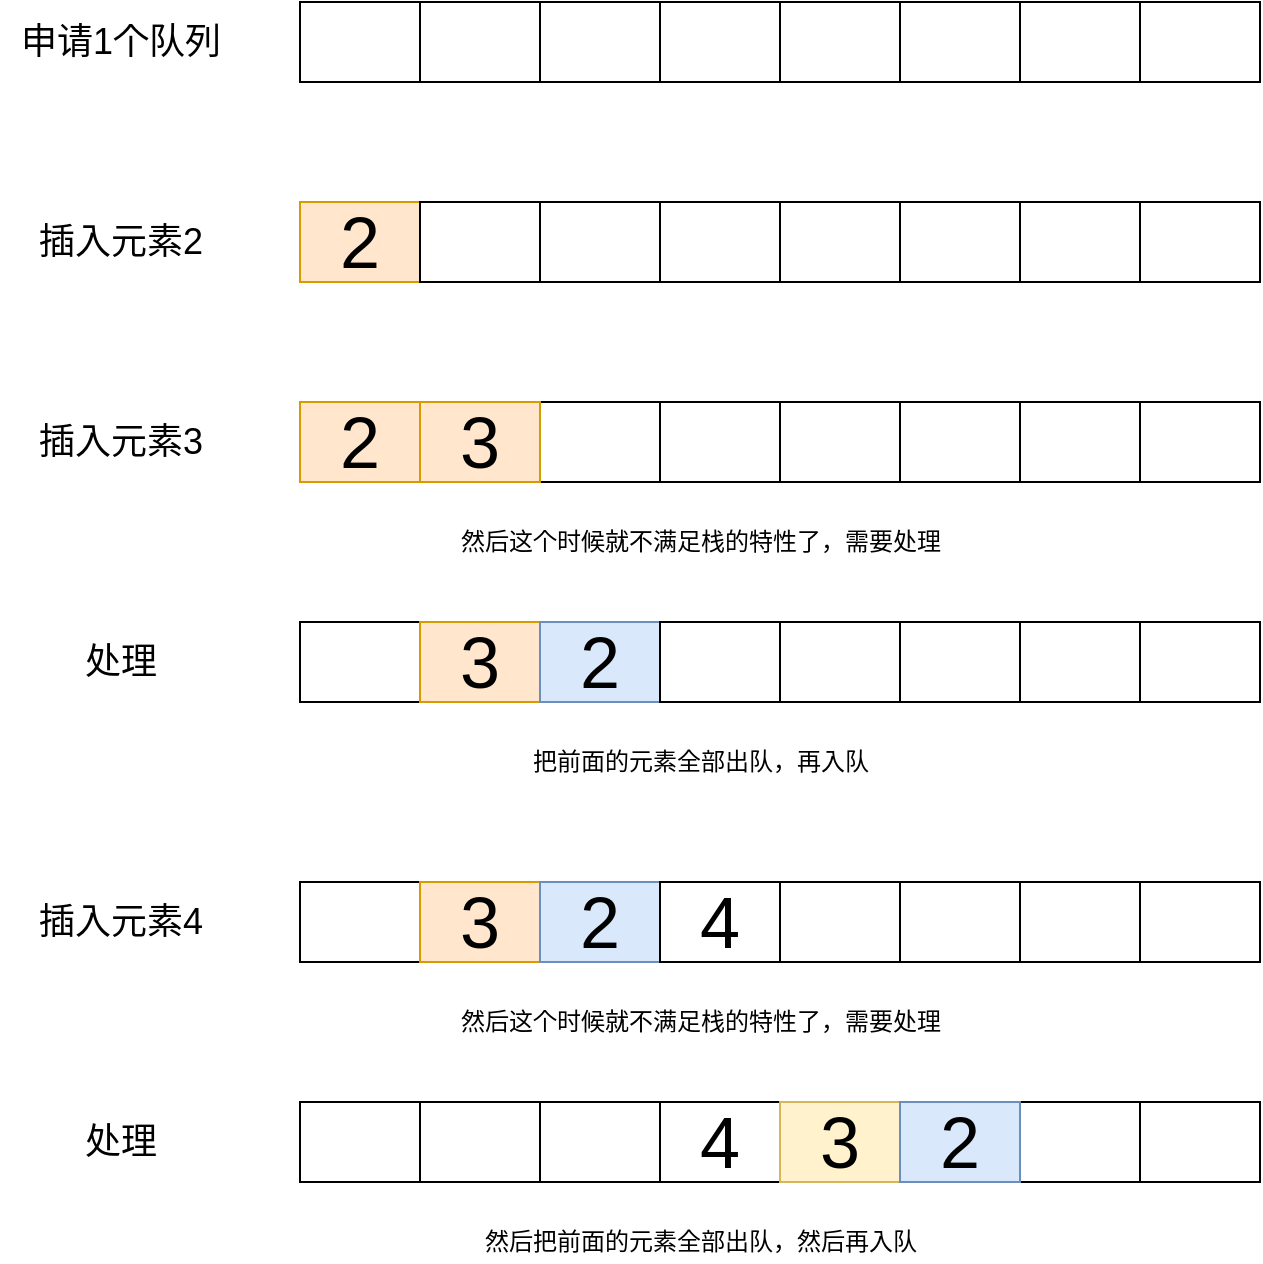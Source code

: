 <mxfile version="12.3.2" type="device" pages="1"><diagram id="ZFw4jlYnPG7rx_UjMfm_" name="4.用队列实现栈"><mxGraphModel dx="1550" dy="895" grid="1" gridSize="10" guides="1" tooltips="1" connect="1" arrows="1" fold="1" page="1" pageScale="1" pageWidth="827" pageHeight="1169" math="0" shadow="0"><root><mxCell id="0"/><mxCell id="1" parent="0"/><mxCell id="akFep9AByp6dZc1X1jqk-2" value="&lt;font style=&quot;font-size: 18px&quot;&gt;申请1个队列&lt;/font&gt;" style="text;html=1;align=center;verticalAlign=middle;resizable=0;points=[];;autosize=1;" vertex="1" parent="1"><mxGeometry x="10" y="150" width="120" height="20" as="geometry"/></mxCell><mxCell id="akFep9AByp6dZc1X1jqk-15" value="" style="group" vertex="1" connectable="0" parent="1"><mxGeometry x="160" y="140" width="480" height="40" as="geometry"/></mxCell><mxCell id="akFep9AByp6dZc1X1jqk-5" value="" style="group" vertex="1" connectable="0" parent="akFep9AByp6dZc1X1jqk-15"><mxGeometry width="120" height="40" as="geometry"/></mxCell><mxCell id="akFep9AByp6dZc1X1jqk-1" value="" style="rounded=0;whiteSpace=wrap;html=1;" vertex="1" parent="akFep9AByp6dZc1X1jqk-5"><mxGeometry width="60" height="40" as="geometry"/></mxCell><mxCell id="akFep9AByp6dZc1X1jqk-3" value="" style="rounded=0;whiteSpace=wrap;html=1;" vertex="1" parent="akFep9AByp6dZc1X1jqk-5"><mxGeometry x="60" width="60" height="40" as="geometry"/></mxCell><mxCell id="akFep9AByp6dZc1X1jqk-6" value="" style="group" vertex="1" connectable="0" parent="akFep9AByp6dZc1X1jqk-15"><mxGeometry x="120" width="120" height="40" as="geometry"/></mxCell><mxCell id="akFep9AByp6dZc1X1jqk-7" value="" style="rounded=0;whiteSpace=wrap;html=1;" vertex="1" parent="akFep9AByp6dZc1X1jqk-6"><mxGeometry width="60" height="40" as="geometry"/></mxCell><mxCell id="akFep9AByp6dZc1X1jqk-8" value="" style="rounded=0;whiteSpace=wrap;html=1;" vertex="1" parent="akFep9AByp6dZc1X1jqk-6"><mxGeometry x="60" width="60" height="40" as="geometry"/></mxCell><mxCell id="akFep9AByp6dZc1X1jqk-9" value="" style="group" vertex="1" connectable="0" parent="akFep9AByp6dZc1X1jqk-15"><mxGeometry x="240" width="120" height="40" as="geometry"/></mxCell><mxCell id="akFep9AByp6dZc1X1jqk-10" value="" style="rounded=0;whiteSpace=wrap;html=1;" vertex="1" parent="akFep9AByp6dZc1X1jqk-9"><mxGeometry width="60" height="40" as="geometry"/></mxCell><mxCell id="akFep9AByp6dZc1X1jqk-11" value="" style="rounded=0;whiteSpace=wrap;html=1;" vertex="1" parent="akFep9AByp6dZc1X1jqk-9"><mxGeometry x="60" width="60" height="40" as="geometry"/></mxCell><mxCell id="akFep9AByp6dZc1X1jqk-12" value="" style="group" vertex="1" connectable="0" parent="akFep9AByp6dZc1X1jqk-15"><mxGeometry x="360" width="120" height="40" as="geometry"/></mxCell><mxCell id="akFep9AByp6dZc1X1jqk-13" value="" style="rounded=0;whiteSpace=wrap;html=1;" vertex="1" parent="akFep9AByp6dZc1X1jqk-12"><mxGeometry width="60" height="40" as="geometry"/></mxCell><mxCell id="akFep9AByp6dZc1X1jqk-14" value="" style="rounded=0;whiteSpace=wrap;html=1;" vertex="1" parent="akFep9AByp6dZc1X1jqk-12"><mxGeometry x="60" width="60" height="40" as="geometry"/></mxCell><mxCell id="akFep9AByp6dZc1X1jqk-16" value="&lt;font style=&quot;font-size: 18px&quot;&gt;插入元素2&lt;/font&gt;" style="text;html=1;align=center;verticalAlign=middle;resizable=0;points=[];;autosize=1;" vertex="1" parent="1"><mxGeometry x="20" y="250" width="100" height="20" as="geometry"/></mxCell><mxCell id="akFep9AByp6dZc1X1jqk-17" value="" style="group;fillColor=#ffe6cc;strokeColor=#d79b00;" vertex="1" connectable="0" parent="1"><mxGeometry x="160" y="240" width="480" height="40" as="geometry"/></mxCell><mxCell id="akFep9AByp6dZc1X1jqk-18" value="" style="group;fillColor=#ffe6cc;strokeColor=#d79b00;" vertex="1" connectable="0" parent="1"><mxGeometry x="160" y="240" width="120" height="40" as="geometry"/></mxCell><mxCell id="akFep9AByp6dZc1X1jqk-21" value="" style="group" vertex="1" connectable="0" parent="1"><mxGeometry x="280" y="240" width="120" height="40" as="geometry"/></mxCell><mxCell id="akFep9AByp6dZc1X1jqk-22" value="" style="rounded=0;whiteSpace=wrap;html=1;" vertex="1" parent="akFep9AByp6dZc1X1jqk-21"><mxGeometry width="60" height="40" as="geometry"/></mxCell><mxCell id="akFep9AByp6dZc1X1jqk-23" value="" style="rounded=0;whiteSpace=wrap;html=1;" vertex="1" parent="akFep9AByp6dZc1X1jqk-21"><mxGeometry x="60" width="60" height="40" as="geometry"/></mxCell><mxCell id="akFep9AByp6dZc1X1jqk-24" value="" style="group" vertex="1" connectable="0" parent="1"><mxGeometry x="400" y="240" width="120" height="40" as="geometry"/></mxCell><mxCell id="akFep9AByp6dZc1X1jqk-25" value="" style="rounded=0;whiteSpace=wrap;html=1;" vertex="1" parent="akFep9AByp6dZc1X1jqk-24"><mxGeometry width="60" height="40" as="geometry"/></mxCell><mxCell id="akFep9AByp6dZc1X1jqk-26" value="" style="rounded=0;whiteSpace=wrap;html=1;" vertex="1" parent="akFep9AByp6dZc1X1jqk-24"><mxGeometry x="60" width="60" height="40" as="geometry"/></mxCell><mxCell id="akFep9AByp6dZc1X1jqk-27" value="" style="group" vertex="1" connectable="0" parent="1"><mxGeometry x="520" y="240" width="120" height="40" as="geometry"/></mxCell><mxCell id="akFep9AByp6dZc1X1jqk-28" value="" style="rounded=0;whiteSpace=wrap;html=1;" vertex="1" parent="akFep9AByp6dZc1X1jqk-27"><mxGeometry width="60" height="40" as="geometry"/></mxCell><mxCell id="akFep9AByp6dZc1X1jqk-29" value="" style="rounded=0;whiteSpace=wrap;html=1;" vertex="1" parent="akFep9AByp6dZc1X1jqk-27"><mxGeometry x="60" width="60" height="40" as="geometry"/></mxCell><mxCell id="akFep9AByp6dZc1X1jqk-19" value="&lt;font style=&quot;font-size: 36px&quot;&gt;2&lt;/font&gt;" style="rounded=0;whiteSpace=wrap;html=1;fillColor=#ffe6cc;strokeColor=#d79b00;" vertex="1" parent="1"><mxGeometry x="160" y="240" width="60" height="40" as="geometry"/></mxCell><mxCell id="akFep9AByp6dZc1X1jqk-20" value="" style="rounded=0;whiteSpace=wrap;html=1;" vertex="1" parent="1"><mxGeometry x="220" y="240" width="60" height="40" as="geometry"/></mxCell><mxCell id="akFep9AByp6dZc1X1jqk-30" value="&lt;font style=&quot;font-size: 18px&quot;&gt;插入元素3&lt;/font&gt;" style="text;html=1;align=center;verticalAlign=middle;resizable=0;points=[];;autosize=1;" vertex="1" parent="1"><mxGeometry x="20" y="350" width="100" height="20" as="geometry"/></mxCell><mxCell id="akFep9AByp6dZc1X1jqk-31" value="" style="group;fillColor=#ffe6cc;strokeColor=#d79b00;" vertex="1" connectable="0" parent="1"><mxGeometry x="160" y="340" width="480" height="40" as="geometry"/></mxCell><mxCell id="akFep9AByp6dZc1X1jqk-32" value="" style="group;fillColor=#ffe6cc;strokeColor=#d79b00;" vertex="1" connectable="0" parent="1"><mxGeometry x="160" y="340" width="120" height="40" as="geometry"/></mxCell><mxCell id="akFep9AByp6dZc1X1jqk-33" value="" style="group" vertex="1" connectable="0" parent="1"><mxGeometry x="280" y="340" width="120" height="40" as="geometry"/></mxCell><mxCell id="akFep9AByp6dZc1X1jqk-34" value="" style="rounded=0;whiteSpace=wrap;html=1;" vertex="1" parent="akFep9AByp6dZc1X1jqk-33"><mxGeometry width="60" height="40" as="geometry"/></mxCell><mxCell id="akFep9AByp6dZc1X1jqk-35" value="" style="rounded=0;whiteSpace=wrap;html=1;" vertex="1" parent="akFep9AByp6dZc1X1jqk-33"><mxGeometry x="60" width="60" height="40" as="geometry"/></mxCell><mxCell id="akFep9AByp6dZc1X1jqk-36" value="" style="group" vertex="1" connectable="0" parent="1"><mxGeometry x="400" y="340" width="120" height="40" as="geometry"/></mxCell><mxCell id="akFep9AByp6dZc1X1jqk-37" value="" style="rounded=0;whiteSpace=wrap;html=1;" vertex="1" parent="akFep9AByp6dZc1X1jqk-36"><mxGeometry width="60" height="40" as="geometry"/></mxCell><mxCell id="akFep9AByp6dZc1X1jqk-38" value="" style="rounded=0;whiteSpace=wrap;html=1;" vertex="1" parent="akFep9AByp6dZc1X1jqk-36"><mxGeometry x="60" width="60" height="40" as="geometry"/></mxCell><mxCell id="akFep9AByp6dZc1X1jqk-39" value="" style="group" vertex="1" connectable="0" parent="1"><mxGeometry x="520" y="340" width="120" height="40" as="geometry"/></mxCell><mxCell id="akFep9AByp6dZc1X1jqk-40" value="" style="rounded=0;whiteSpace=wrap;html=1;" vertex="1" parent="akFep9AByp6dZc1X1jqk-39"><mxGeometry width="60" height="40" as="geometry"/></mxCell><mxCell id="akFep9AByp6dZc1X1jqk-41" value="" style="rounded=0;whiteSpace=wrap;html=1;" vertex="1" parent="akFep9AByp6dZc1X1jqk-39"><mxGeometry x="60" width="60" height="40" as="geometry"/></mxCell><mxCell id="akFep9AByp6dZc1X1jqk-42" value="&lt;font style=&quot;font-size: 36px&quot;&gt;2&lt;/font&gt;" style="rounded=0;whiteSpace=wrap;html=1;fillColor=#ffe6cc;strokeColor=#d79b00;" vertex="1" parent="1"><mxGeometry x="160" y="340" width="60" height="40" as="geometry"/></mxCell><mxCell id="akFep9AByp6dZc1X1jqk-43" value="&lt;font style=&quot;font-size: 36px&quot;&gt;3&lt;/font&gt;" style="rounded=0;whiteSpace=wrap;html=1;fillColor=#ffe6cc;strokeColor=#d79b00;" vertex="1" parent="1"><mxGeometry x="220" y="340" width="60" height="40" as="geometry"/></mxCell><mxCell id="akFep9AByp6dZc1X1jqk-44" value="然后这个时候就不满足栈的特性了，需要处理" style="text;html=1;align=center;verticalAlign=middle;resizable=0;points=[];;autosize=1;" vertex="1" parent="1"><mxGeometry x="230" y="400" width="260" height="20" as="geometry"/></mxCell><mxCell id="akFep9AByp6dZc1X1jqk-45" value="&lt;font style=&quot;font-size: 18px&quot;&gt;处理&lt;/font&gt;" style="text;html=1;align=center;verticalAlign=middle;resizable=0;points=[];;autosize=1;" vertex="1" parent="1"><mxGeometry x="45" y="460" width="50" height="20" as="geometry"/></mxCell><mxCell id="akFep9AByp6dZc1X1jqk-46" value="" style="group;fillColor=#ffe6cc;strokeColor=#d79b00;" vertex="1" connectable="0" parent="1"><mxGeometry x="160" y="450" width="480" height="40" as="geometry"/></mxCell><mxCell id="akFep9AByp6dZc1X1jqk-47" value="" style="group;fillColor=#ffe6cc;strokeColor=#d79b00;" vertex="1" connectable="0" parent="1"><mxGeometry x="160" y="450" width="120" height="40" as="geometry"/></mxCell><mxCell id="akFep9AByp6dZc1X1jqk-51" value="" style="group" vertex="1" connectable="0" parent="1"><mxGeometry x="400" y="450" width="120" height="40" as="geometry"/></mxCell><mxCell id="akFep9AByp6dZc1X1jqk-52" value="" style="rounded=0;whiteSpace=wrap;html=1;" vertex="1" parent="akFep9AByp6dZc1X1jqk-51"><mxGeometry width="60" height="40" as="geometry"/></mxCell><mxCell id="akFep9AByp6dZc1X1jqk-53" value="" style="rounded=0;whiteSpace=wrap;html=1;" vertex="1" parent="akFep9AByp6dZc1X1jqk-51"><mxGeometry x="60" width="60" height="40" as="geometry"/></mxCell><mxCell id="akFep9AByp6dZc1X1jqk-54" value="" style="group" vertex="1" connectable="0" parent="1"><mxGeometry x="520" y="450" width="120" height="40" as="geometry"/></mxCell><mxCell id="akFep9AByp6dZc1X1jqk-55" value="" style="rounded=0;whiteSpace=wrap;html=1;" vertex="1" parent="akFep9AByp6dZc1X1jqk-54"><mxGeometry width="60" height="40" as="geometry"/></mxCell><mxCell id="akFep9AByp6dZc1X1jqk-56" value="" style="rounded=0;whiteSpace=wrap;html=1;" vertex="1" parent="akFep9AByp6dZc1X1jqk-54"><mxGeometry x="60" width="60" height="40" as="geometry"/></mxCell><mxCell id="akFep9AByp6dZc1X1jqk-57" value="" style="rounded=0;whiteSpace=wrap;html=1;" vertex="1" parent="1"><mxGeometry x="160" y="450" width="60" height="40" as="geometry"/></mxCell><mxCell id="akFep9AByp6dZc1X1jqk-58" value="&lt;font style=&quot;font-size: 36px&quot;&gt;3&lt;/font&gt;" style="rounded=0;whiteSpace=wrap;html=1;fillColor=#ffe6cc;strokeColor=#d79b00;" vertex="1" parent="1"><mxGeometry x="220" y="450" width="60" height="40" as="geometry"/></mxCell><mxCell id="akFep9AByp6dZc1X1jqk-59" value="把前面的元素全部出队，再入队" style="text;html=1;align=center;verticalAlign=middle;resizable=0;points=[];;autosize=1;" vertex="1" parent="1"><mxGeometry x="270" y="510" width="180" height="20" as="geometry"/></mxCell><mxCell id="akFep9AByp6dZc1X1jqk-49" value="&lt;span style=&quot;font-size: 36px ; white-space: normal&quot;&gt;2&lt;/span&gt;" style="rounded=0;whiteSpace=wrap;html=1;fillColor=#dae8fc;strokeColor=#6c8ebf;" vertex="1" parent="1"><mxGeometry x="280" y="450" width="60" height="40" as="geometry"/></mxCell><mxCell id="akFep9AByp6dZc1X1jqk-50" value="" style="rounded=0;whiteSpace=wrap;html=1;" vertex="1" parent="1"><mxGeometry x="340" y="450" width="60" height="40" as="geometry"/></mxCell><mxCell id="akFep9AByp6dZc1X1jqk-60" value="&lt;font style=&quot;font-size: 18px&quot;&gt;插入元素4&lt;/font&gt;" style="text;html=1;align=center;verticalAlign=middle;resizable=0;points=[];;autosize=1;" vertex="1" parent="1"><mxGeometry x="20" y="590" width="100" height="20" as="geometry"/></mxCell><mxCell id="akFep9AByp6dZc1X1jqk-61" value="" style="group;fillColor=#ffe6cc;strokeColor=#d79b00;" vertex="1" connectable="0" parent="1"><mxGeometry x="160" y="580" width="480" height="40" as="geometry"/></mxCell><mxCell id="akFep9AByp6dZc1X1jqk-62" value="" style="group;fillColor=#ffe6cc;strokeColor=#d79b00;" vertex="1" connectable="0" parent="1"><mxGeometry x="160" y="580" width="120" height="40" as="geometry"/></mxCell><mxCell id="akFep9AByp6dZc1X1jqk-63" value="" style="group;fillColor=#dae8fc;strokeColor=#6c8ebf;" vertex="1" connectable="0" parent="1"><mxGeometry x="280" y="580" width="120" height="40" as="geometry"/></mxCell><mxCell id="akFep9AByp6dZc1X1jqk-66" value="" style="group" vertex="1" connectable="0" parent="1"><mxGeometry x="400" y="580" width="120" height="40" as="geometry"/></mxCell><mxCell id="akFep9AByp6dZc1X1jqk-67" value="" style="rounded=0;whiteSpace=wrap;html=1;" vertex="1" parent="akFep9AByp6dZc1X1jqk-66"><mxGeometry width="60" height="40" as="geometry"/></mxCell><mxCell id="akFep9AByp6dZc1X1jqk-68" value="" style="rounded=0;whiteSpace=wrap;html=1;" vertex="1" parent="akFep9AByp6dZc1X1jqk-66"><mxGeometry x="60" width="60" height="40" as="geometry"/></mxCell><mxCell id="akFep9AByp6dZc1X1jqk-69" value="" style="group" vertex="1" connectable="0" parent="1"><mxGeometry x="520" y="580" width="120" height="40" as="geometry"/></mxCell><mxCell id="akFep9AByp6dZc1X1jqk-70" value="" style="rounded=0;whiteSpace=wrap;html=1;" vertex="1" parent="akFep9AByp6dZc1X1jqk-69"><mxGeometry width="60" height="40" as="geometry"/></mxCell><mxCell id="akFep9AByp6dZc1X1jqk-71" value="" style="rounded=0;whiteSpace=wrap;html=1;" vertex="1" parent="akFep9AByp6dZc1X1jqk-69"><mxGeometry x="60" width="60" height="40" as="geometry"/></mxCell><mxCell id="akFep9AByp6dZc1X1jqk-72" value="" style="rounded=0;whiteSpace=wrap;html=1;" vertex="1" parent="1"><mxGeometry x="160" y="580" width="60" height="40" as="geometry"/></mxCell><mxCell id="akFep9AByp6dZc1X1jqk-73" value="&lt;font style=&quot;font-size: 36px&quot;&gt;3&lt;/font&gt;" style="rounded=0;whiteSpace=wrap;html=1;fillColor=#ffe6cc;strokeColor=#d79b00;" vertex="1" parent="1"><mxGeometry x="220" y="580" width="60" height="40" as="geometry"/></mxCell><mxCell id="akFep9AByp6dZc1X1jqk-74" value="然后这个时候就不满足栈的特性了，需要处理" style="text;html=1;align=center;verticalAlign=middle;resizable=0;points=[];;autosize=1;" vertex="1" parent="1"><mxGeometry x="230" y="640" width="260" height="20" as="geometry"/></mxCell><mxCell id="akFep9AByp6dZc1X1jqk-75" value="&lt;font style=&quot;font-size: 18px&quot;&gt;处理&lt;/font&gt;" style="text;html=1;align=center;verticalAlign=middle;resizable=0;points=[];;autosize=1;" vertex="1" parent="1"><mxGeometry x="45" y="700" width="50" height="20" as="geometry"/></mxCell><mxCell id="akFep9AByp6dZc1X1jqk-76" value="" style="group;fillColor=#ffe6cc;strokeColor=#d79b00;" vertex="1" connectable="0" parent="1"><mxGeometry x="160" y="690" width="480" height="40" as="geometry"/></mxCell><mxCell id="akFep9AByp6dZc1X1jqk-77" value="" style="group;fillColor=#ffe6cc;strokeColor=#d79b00;" vertex="1" connectable="0" parent="1"><mxGeometry x="160" y="690" width="120" height="40" as="geometry"/></mxCell><mxCell id="akFep9AByp6dZc1X1jqk-78" value="" style="group;fillColor=#fff2cc;strokeColor=#d6b656;" vertex="1" connectable="0" parent="1"><mxGeometry x="400" y="690" width="120" height="40" as="geometry"/></mxCell><mxCell id="akFep9AByp6dZc1X1jqk-81" value="" style="group" vertex="1" connectable="0" parent="1"><mxGeometry x="520" y="690" width="120" height="40" as="geometry"/></mxCell><mxCell id="akFep9AByp6dZc1X1jqk-82" value="" style="rounded=0;whiteSpace=wrap;html=1;" vertex="1" parent="akFep9AByp6dZc1X1jqk-81"><mxGeometry width="60" height="40" as="geometry"/></mxCell><mxCell id="akFep9AByp6dZc1X1jqk-83" value="" style="rounded=0;whiteSpace=wrap;html=1;" vertex="1" parent="akFep9AByp6dZc1X1jqk-81"><mxGeometry x="60" width="60" height="40" as="geometry"/></mxCell><mxCell id="akFep9AByp6dZc1X1jqk-84" value="" style="rounded=0;whiteSpace=wrap;html=1;" vertex="1" parent="1"><mxGeometry x="160" y="690" width="60" height="40" as="geometry"/></mxCell><mxCell id="akFep9AByp6dZc1X1jqk-85" value="" style="rounded=0;whiteSpace=wrap;html=1;" vertex="1" parent="1"><mxGeometry x="220" y="690" width="60" height="40" as="geometry"/></mxCell><mxCell id="akFep9AByp6dZc1X1jqk-86" value="然后把前面的元素全部出队，然后再入队" style="text;html=1;align=center;verticalAlign=middle;resizable=0;points=[];;autosize=1;" vertex="1" parent="1"><mxGeometry x="245" y="750" width="230" height="20" as="geometry"/></mxCell><mxCell id="akFep9AByp6dZc1X1jqk-87" value="" style="rounded=0;whiteSpace=wrap;html=1;" vertex="1" parent="1"><mxGeometry x="280" y="690" width="60" height="40" as="geometry"/></mxCell><mxCell id="akFep9AByp6dZc1X1jqk-88" value="" style="rounded=0;whiteSpace=wrap;html=1;" vertex="1" parent="1"><mxGeometry x="340" y="690" width="60" height="40" as="geometry"/></mxCell><mxCell id="akFep9AByp6dZc1X1jqk-64" value="&lt;span style=&quot;font-size: 36px&quot;&gt;2&lt;/span&gt;" style="rounded=0;whiteSpace=wrap;html=1;fillColor=#dae8fc;strokeColor=#6c8ebf;" vertex="1" parent="1"><mxGeometry x="280" y="580" width="60" height="40" as="geometry"/></mxCell><mxCell id="akFep9AByp6dZc1X1jqk-65" value="&lt;font style=&quot;font-size: 36px&quot;&gt;4&lt;/font&gt;" style="rounded=0;whiteSpace=wrap;html=1;" vertex="1" parent="1"><mxGeometry x="340" y="580" width="60" height="40" as="geometry"/></mxCell><mxCell id="akFep9AByp6dZc1X1jqk-90" value="&lt;font style=&quot;font-size: 36px&quot;&gt;4&lt;/font&gt;" style="rounded=0;whiteSpace=wrap;html=1;" vertex="1" parent="1"><mxGeometry x="340" y="690" width="60" height="40" as="geometry"/></mxCell><mxCell id="akFep9AByp6dZc1X1jqk-79" value="&lt;span style=&quot;font-size: 36px ; white-space: normal&quot;&gt;3&lt;/span&gt;" style="rounded=0;whiteSpace=wrap;html=1;fillColor=#fff2cc;strokeColor=#d6b656;" vertex="1" parent="1"><mxGeometry x="400" y="690" width="60" height="40" as="geometry"/></mxCell><mxCell id="akFep9AByp6dZc1X1jqk-80" value="&lt;span style=&quot;font-size: 36px ; white-space: normal&quot;&gt;2&lt;/span&gt;" style="rounded=0;whiteSpace=wrap;html=1;fillColor=#dae8fc;strokeColor=#6c8ebf;" vertex="1" parent="1"><mxGeometry x="460" y="690" width="60" height="40" as="geometry"/></mxCell></root></mxGraphModel></diagram></mxfile>